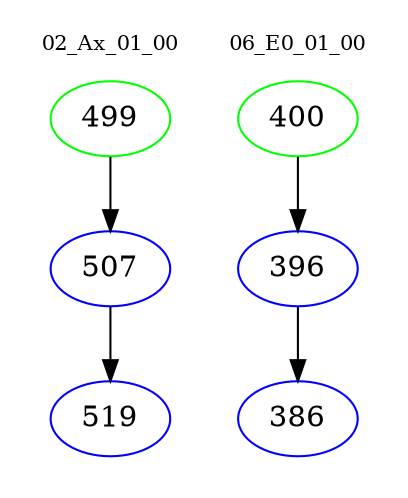 digraph{
subgraph cluster_0 {
color = white
label = "02_Ax_01_00";
fontsize=10;
T0_499 [label="499", color="green"]
T0_499 -> T0_507 [color="black"]
T0_507 [label="507", color="blue"]
T0_507 -> T0_519 [color="black"]
T0_519 [label="519", color="blue"]
}
subgraph cluster_1 {
color = white
label = "06_E0_01_00";
fontsize=10;
T1_400 [label="400", color="green"]
T1_400 -> T1_396 [color="black"]
T1_396 [label="396", color="blue"]
T1_396 -> T1_386 [color="black"]
T1_386 [label="386", color="blue"]
}
}
